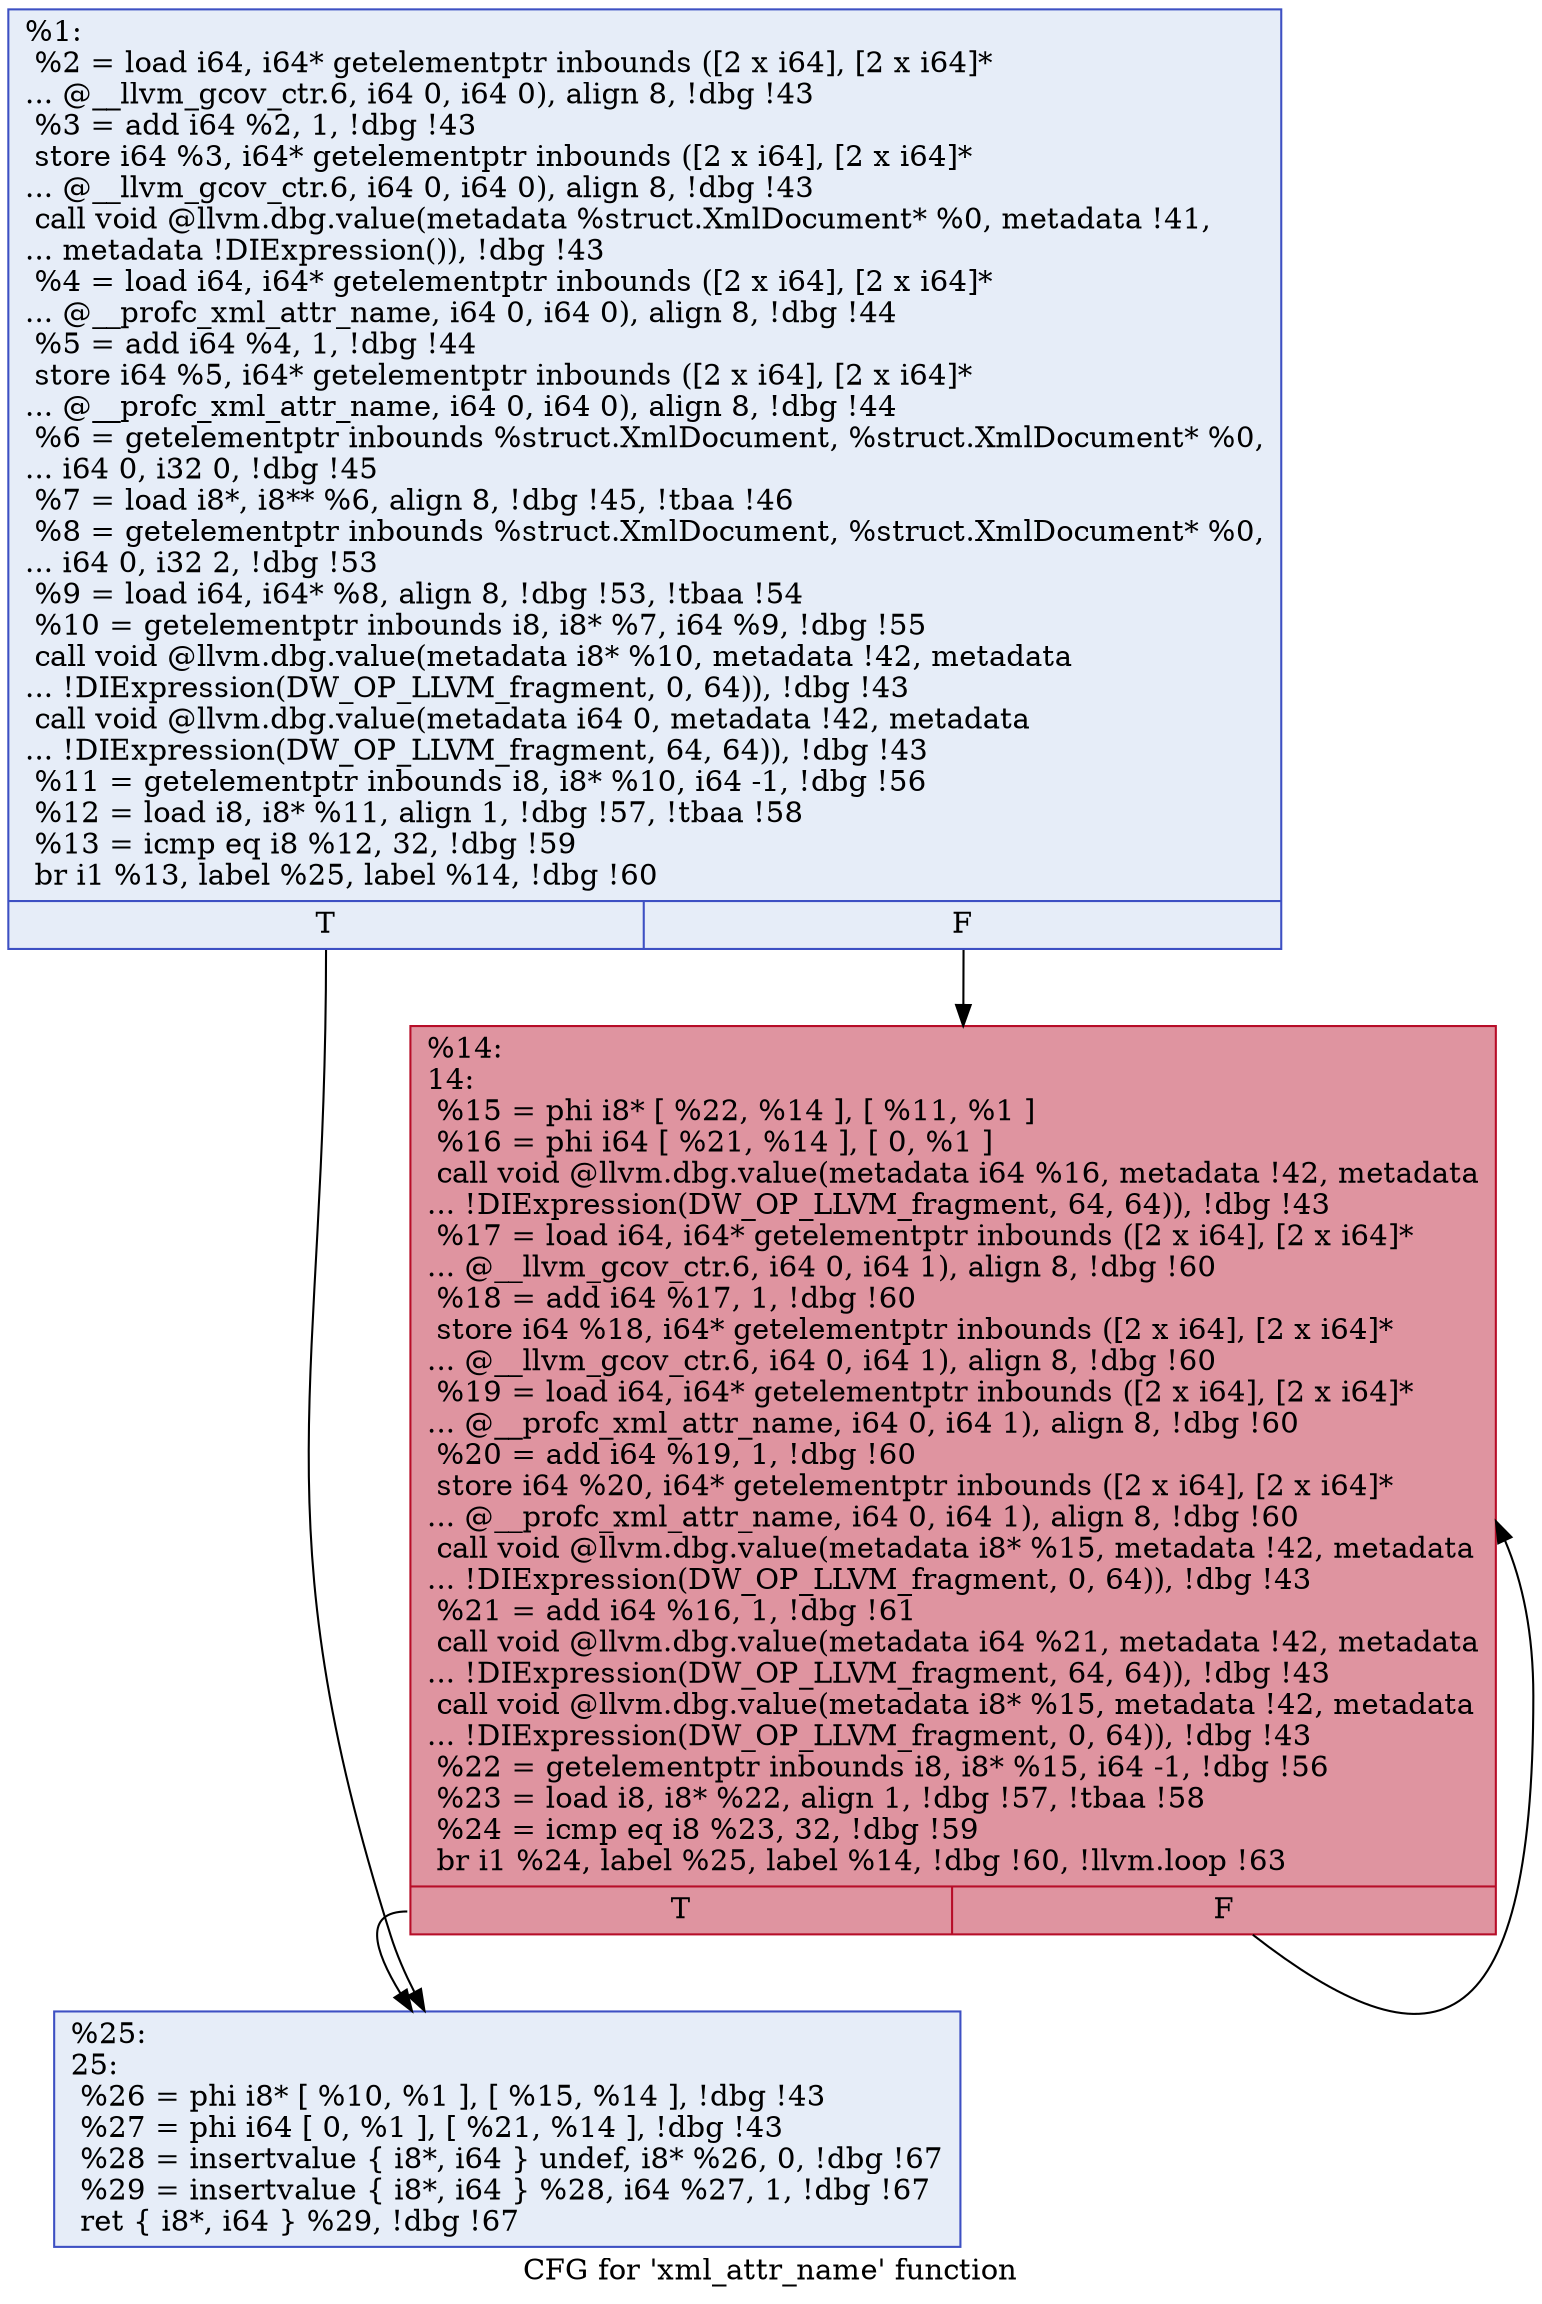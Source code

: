 digraph "CFG for 'xml_attr_name' function" {
	label="CFG for 'xml_attr_name' function";

	Node0x557070febbc0 [shape=record,color="#3d50c3ff", style=filled, fillcolor="#c7d7f070",label="{%1:\l  %2 = load i64, i64* getelementptr inbounds ([2 x i64], [2 x i64]*\l... @__llvm_gcov_ctr.6, i64 0, i64 0), align 8, !dbg !43\l  %3 = add i64 %2, 1, !dbg !43\l  store i64 %3, i64* getelementptr inbounds ([2 x i64], [2 x i64]*\l... @__llvm_gcov_ctr.6, i64 0, i64 0), align 8, !dbg !43\l  call void @llvm.dbg.value(metadata %struct.XmlDocument* %0, metadata !41,\l... metadata !DIExpression()), !dbg !43\l  %4 = load i64, i64* getelementptr inbounds ([2 x i64], [2 x i64]*\l... @__profc_xml_attr_name, i64 0, i64 0), align 8, !dbg !44\l  %5 = add i64 %4, 1, !dbg !44\l  store i64 %5, i64* getelementptr inbounds ([2 x i64], [2 x i64]*\l... @__profc_xml_attr_name, i64 0, i64 0), align 8, !dbg !44\l  %6 = getelementptr inbounds %struct.XmlDocument, %struct.XmlDocument* %0,\l... i64 0, i32 0, !dbg !45\l  %7 = load i8*, i8** %6, align 8, !dbg !45, !tbaa !46\l  %8 = getelementptr inbounds %struct.XmlDocument, %struct.XmlDocument* %0,\l... i64 0, i32 2, !dbg !53\l  %9 = load i64, i64* %8, align 8, !dbg !53, !tbaa !54\l  %10 = getelementptr inbounds i8, i8* %7, i64 %9, !dbg !55\l  call void @llvm.dbg.value(metadata i8* %10, metadata !42, metadata\l... !DIExpression(DW_OP_LLVM_fragment, 0, 64)), !dbg !43\l  call void @llvm.dbg.value(metadata i64 0, metadata !42, metadata\l... !DIExpression(DW_OP_LLVM_fragment, 64, 64)), !dbg !43\l  %11 = getelementptr inbounds i8, i8* %10, i64 -1, !dbg !56\l  %12 = load i8, i8* %11, align 1, !dbg !57, !tbaa !58\l  %13 = icmp eq i8 %12, 32, !dbg !59\l  br i1 %13, label %25, label %14, !dbg !60\l|{<s0>T|<s1>F}}"];
	Node0x557070febbc0:s0 -> Node0x557070ff0430;
	Node0x557070febbc0:s1 -> Node0x557070ff03b0;
	Node0x557070ff03b0 [shape=record,color="#b70d28ff", style=filled, fillcolor="#b70d2870",label="{%14:\l14:                                               \l  %15 = phi i8* [ %22, %14 ], [ %11, %1 ]\l  %16 = phi i64 [ %21, %14 ], [ 0, %1 ]\l  call void @llvm.dbg.value(metadata i64 %16, metadata !42, metadata\l... !DIExpression(DW_OP_LLVM_fragment, 64, 64)), !dbg !43\l  %17 = load i64, i64* getelementptr inbounds ([2 x i64], [2 x i64]*\l... @__llvm_gcov_ctr.6, i64 0, i64 1), align 8, !dbg !60\l  %18 = add i64 %17, 1, !dbg !60\l  store i64 %18, i64* getelementptr inbounds ([2 x i64], [2 x i64]*\l... @__llvm_gcov_ctr.6, i64 0, i64 1), align 8, !dbg !60\l  %19 = load i64, i64* getelementptr inbounds ([2 x i64], [2 x i64]*\l... @__profc_xml_attr_name, i64 0, i64 1), align 8, !dbg !60\l  %20 = add i64 %19, 1, !dbg !60\l  store i64 %20, i64* getelementptr inbounds ([2 x i64], [2 x i64]*\l... @__profc_xml_attr_name, i64 0, i64 1), align 8, !dbg !60\l  call void @llvm.dbg.value(metadata i8* %15, metadata !42, metadata\l... !DIExpression(DW_OP_LLVM_fragment, 0, 64)), !dbg !43\l  %21 = add i64 %16, 1, !dbg !61\l  call void @llvm.dbg.value(metadata i64 %21, metadata !42, metadata\l... !DIExpression(DW_OP_LLVM_fragment, 64, 64)), !dbg !43\l  call void @llvm.dbg.value(metadata i8* %15, metadata !42, metadata\l... !DIExpression(DW_OP_LLVM_fragment, 0, 64)), !dbg !43\l  %22 = getelementptr inbounds i8, i8* %15, i64 -1, !dbg !56\l  %23 = load i8, i8* %22, align 1, !dbg !57, !tbaa !58\l  %24 = icmp eq i8 %23, 32, !dbg !59\l  br i1 %24, label %25, label %14, !dbg !60, !llvm.loop !63\l|{<s0>T|<s1>F}}"];
	Node0x557070ff03b0:s0 -> Node0x557070ff0430;
	Node0x557070ff03b0:s1 -> Node0x557070ff03b0;
	Node0x557070ff0430 [shape=record,color="#3d50c3ff", style=filled, fillcolor="#c7d7f070",label="{%25:\l25:                                               \l  %26 = phi i8* [ %10, %1 ], [ %15, %14 ], !dbg !43\l  %27 = phi i64 [ 0, %1 ], [ %21, %14 ], !dbg !43\l  %28 = insertvalue \{ i8*, i64 \} undef, i8* %26, 0, !dbg !67\l  %29 = insertvalue \{ i8*, i64 \} %28, i64 %27, 1, !dbg !67\l  ret \{ i8*, i64 \} %29, !dbg !67\l}"];
}
